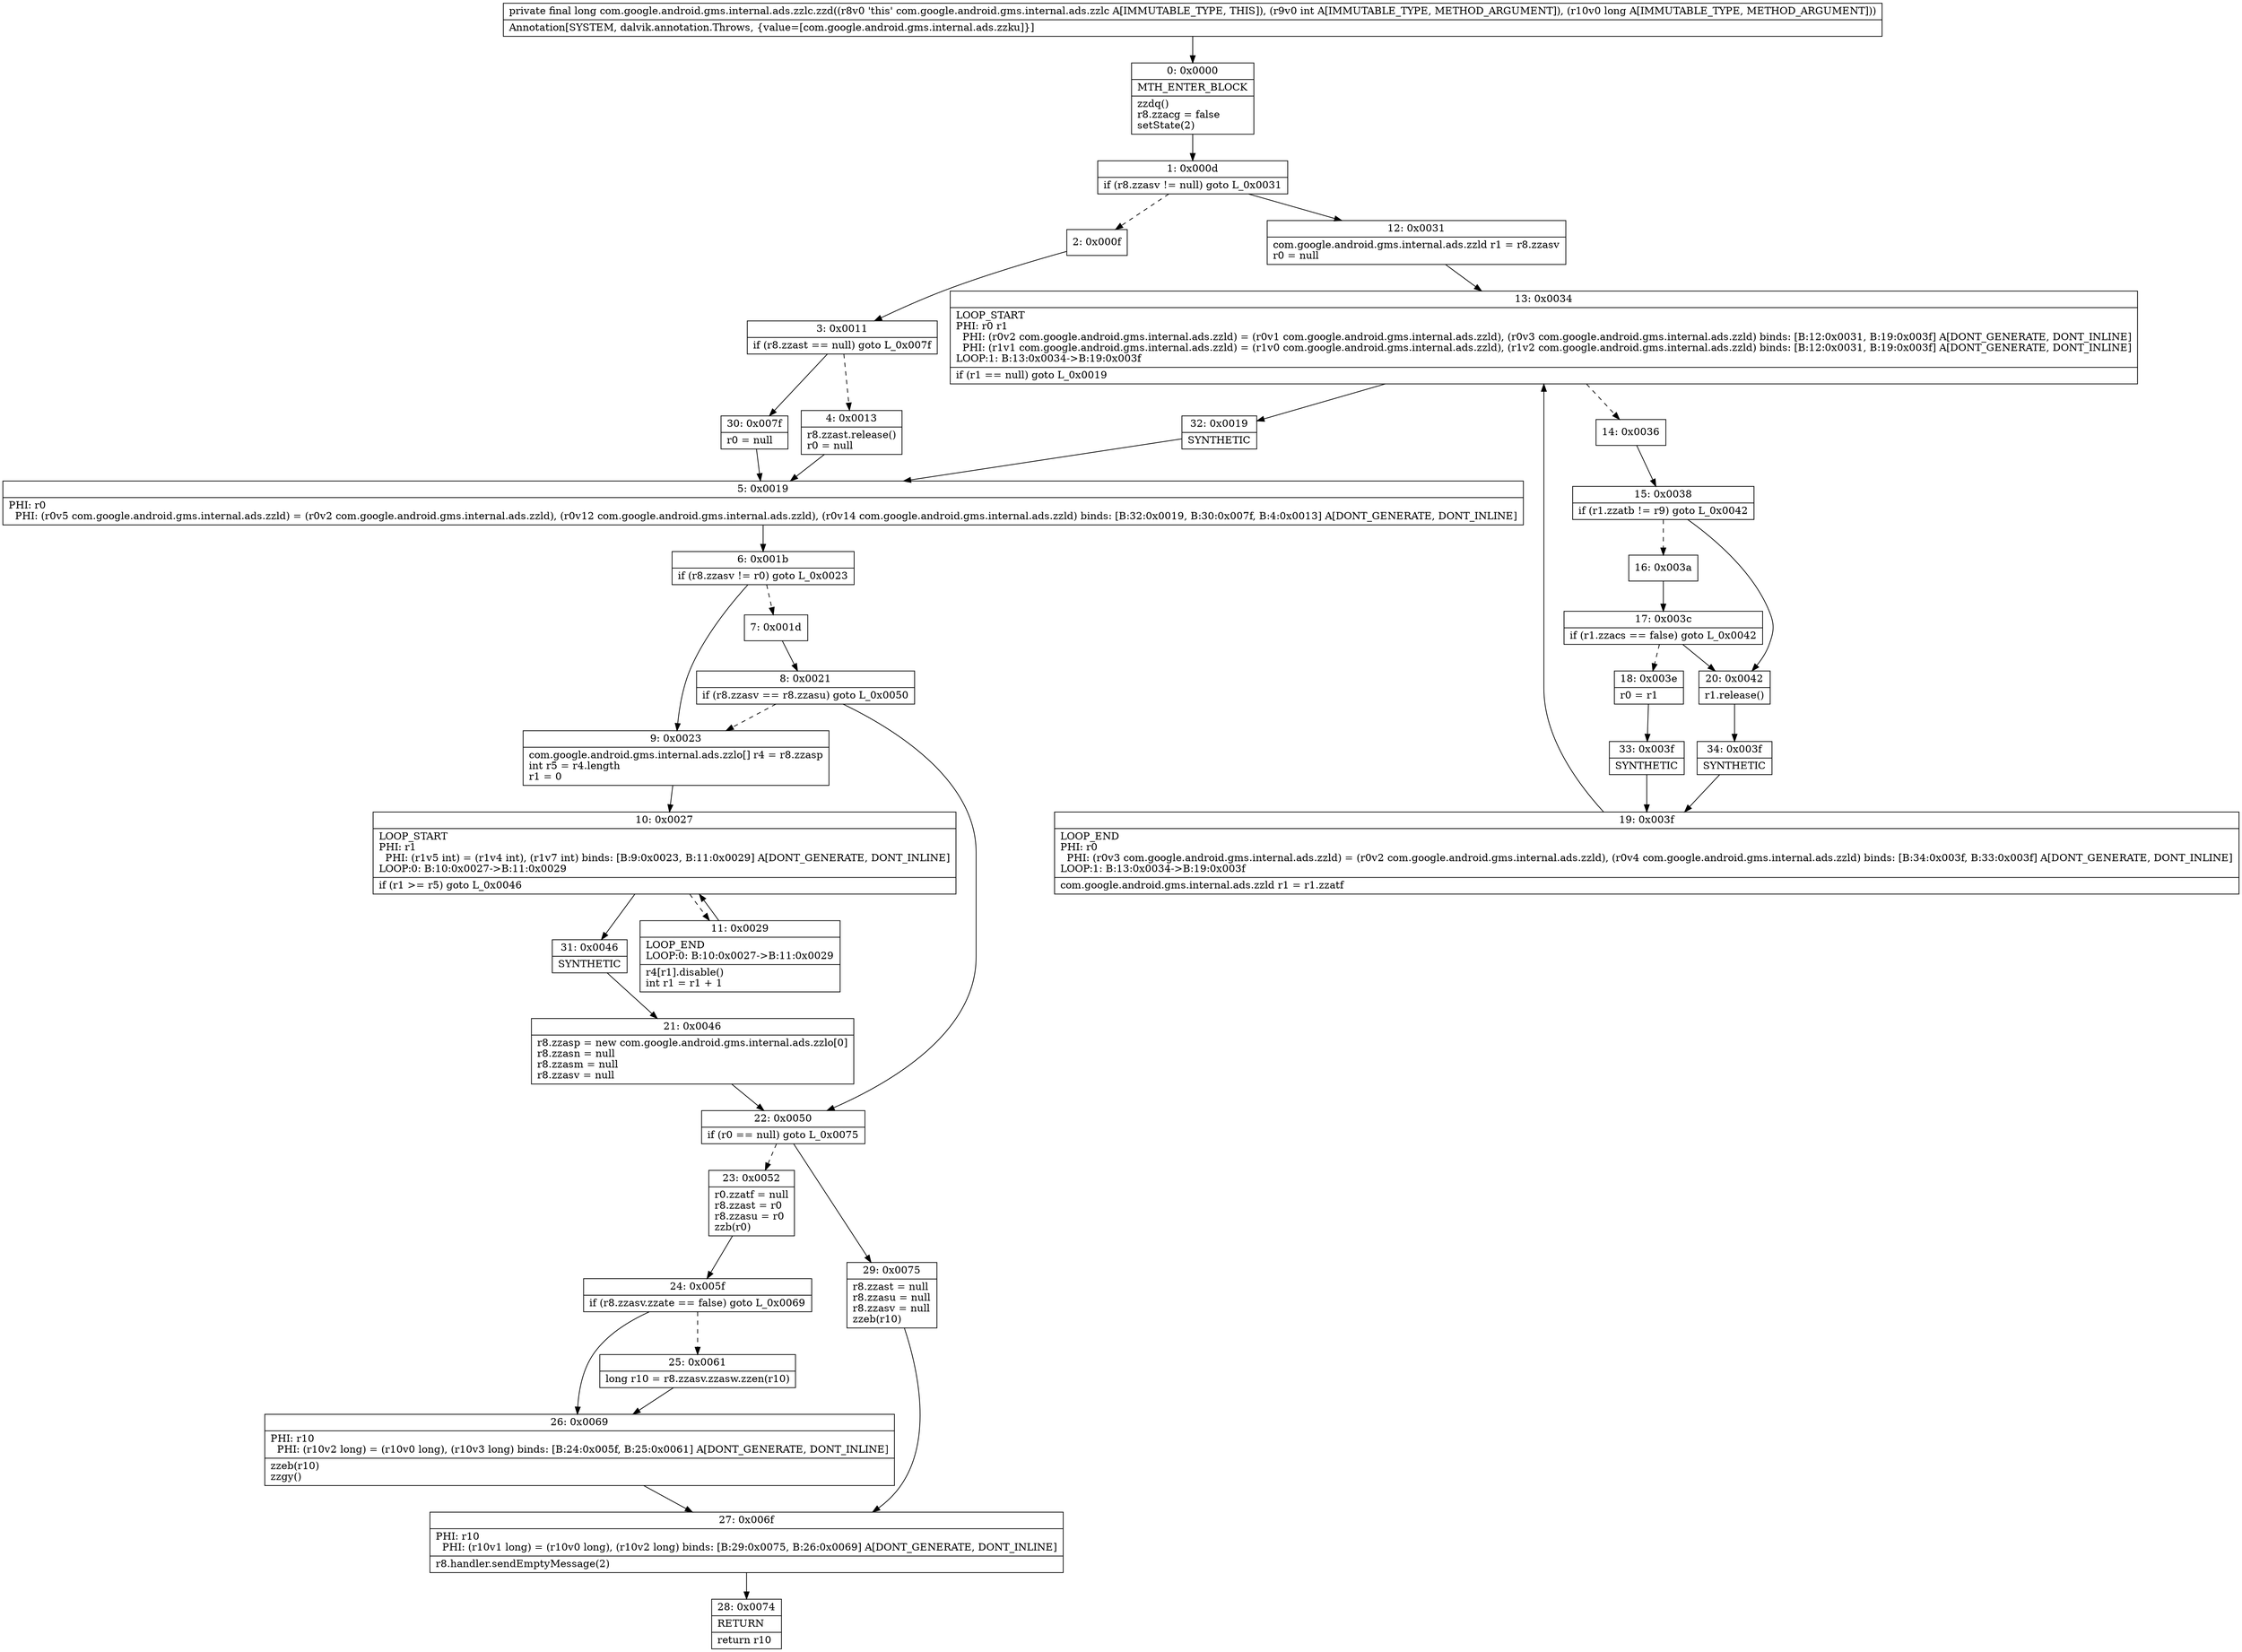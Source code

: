 digraph "CFG forcom.google.android.gms.internal.ads.zzlc.zzd(IJ)J" {
Node_0 [shape=record,label="{0\:\ 0x0000|MTH_ENTER_BLOCK\l|zzdq()\lr8.zzacg = false\lsetState(2)\l}"];
Node_1 [shape=record,label="{1\:\ 0x000d|if (r8.zzasv != null) goto L_0x0031\l}"];
Node_2 [shape=record,label="{2\:\ 0x000f}"];
Node_3 [shape=record,label="{3\:\ 0x0011|if (r8.zzast == null) goto L_0x007f\l}"];
Node_4 [shape=record,label="{4\:\ 0x0013|r8.zzast.release()\lr0 = null\l}"];
Node_5 [shape=record,label="{5\:\ 0x0019|PHI: r0 \l  PHI: (r0v5 com.google.android.gms.internal.ads.zzld) = (r0v2 com.google.android.gms.internal.ads.zzld), (r0v12 com.google.android.gms.internal.ads.zzld), (r0v14 com.google.android.gms.internal.ads.zzld) binds: [B:32:0x0019, B:30:0x007f, B:4:0x0013] A[DONT_GENERATE, DONT_INLINE]\l}"];
Node_6 [shape=record,label="{6\:\ 0x001b|if (r8.zzasv != r0) goto L_0x0023\l}"];
Node_7 [shape=record,label="{7\:\ 0x001d}"];
Node_8 [shape=record,label="{8\:\ 0x0021|if (r8.zzasv == r8.zzasu) goto L_0x0050\l}"];
Node_9 [shape=record,label="{9\:\ 0x0023|com.google.android.gms.internal.ads.zzlo[] r4 = r8.zzasp\lint r5 = r4.length\lr1 = 0\l}"];
Node_10 [shape=record,label="{10\:\ 0x0027|LOOP_START\lPHI: r1 \l  PHI: (r1v5 int) = (r1v4 int), (r1v7 int) binds: [B:9:0x0023, B:11:0x0029] A[DONT_GENERATE, DONT_INLINE]\lLOOP:0: B:10:0x0027\-\>B:11:0x0029\l|if (r1 \>= r5) goto L_0x0046\l}"];
Node_11 [shape=record,label="{11\:\ 0x0029|LOOP_END\lLOOP:0: B:10:0x0027\-\>B:11:0x0029\l|r4[r1].disable()\lint r1 = r1 + 1\l}"];
Node_12 [shape=record,label="{12\:\ 0x0031|com.google.android.gms.internal.ads.zzld r1 = r8.zzasv\lr0 = null\l}"];
Node_13 [shape=record,label="{13\:\ 0x0034|LOOP_START\lPHI: r0 r1 \l  PHI: (r0v2 com.google.android.gms.internal.ads.zzld) = (r0v1 com.google.android.gms.internal.ads.zzld), (r0v3 com.google.android.gms.internal.ads.zzld) binds: [B:12:0x0031, B:19:0x003f] A[DONT_GENERATE, DONT_INLINE]\l  PHI: (r1v1 com.google.android.gms.internal.ads.zzld) = (r1v0 com.google.android.gms.internal.ads.zzld), (r1v2 com.google.android.gms.internal.ads.zzld) binds: [B:12:0x0031, B:19:0x003f] A[DONT_GENERATE, DONT_INLINE]\lLOOP:1: B:13:0x0034\-\>B:19:0x003f\l|if (r1 == null) goto L_0x0019\l}"];
Node_14 [shape=record,label="{14\:\ 0x0036}"];
Node_15 [shape=record,label="{15\:\ 0x0038|if (r1.zzatb != r9) goto L_0x0042\l}"];
Node_16 [shape=record,label="{16\:\ 0x003a}"];
Node_17 [shape=record,label="{17\:\ 0x003c|if (r1.zzacs == false) goto L_0x0042\l}"];
Node_18 [shape=record,label="{18\:\ 0x003e|r0 = r1\l}"];
Node_19 [shape=record,label="{19\:\ 0x003f|LOOP_END\lPHI: r0 \l  PHI: (r0v3 com.google.android.gms.internal.ads.zzld) = (r0v2 com.google.android.gms.internal.ads.zzld), (r0v4 com.google.android.gms.internal.ads.zzld) binds: [B:34:0x003f, B:33:0x003f] A[DONT_GENERATE, DONT_INLINE]\lLOOP:1: B:13:0x0034\-\>B:19:0x003f\l|com.google.android.gms.internal.ads.zzld r1 = r1.zzatf\l}"];
Node_20 [shape=record,label="{20\:\ 0x0042|r1.release()\l}"];
Node_21 [shape=record,label="{21\:\ 0x0046|r8.zzasp = new com.google.android.gms.internal.ads.zzlo[0]\lr8.zzasn = null\lr8.zzasm = null\lr8.zzasv = null\l}"];
Node_22 [shape=record,label="{22\:\ 0x0050|if (r0 == null) goto L_0x0075\l}"];
Node_23 [shape=record,label="{23\:\ 0x0052|r0.zzatf = null\lr8.zzast = r0\lr8.zzasu = r0\lzzb(r0)\l}"];
Node_24 [shape=record,label="{24\:\ 0x005f|if (r8.zzasv.zzate == false) goto L_0x0069\l}"];
Node_25 [shape=record,label="{25\:\ 0x0061|long r10 = r8.zzasv.zzasw.zzen(r10)\l}"];
Node_26 [shape=record,label="{26\:\ 0x0069|PHI: r10 \l  PHI: (r10v2 long) = (r10v0 long), (r10v3 long) binds: [B:24:0x005f, B:25:0x0061] A[DONT_GENERATE, DONT_INLINE]\l|zzeb(r10)\lzzgy()\l}"];
Node_27 [shape=record,label="{27\:\ 0x006f|PHI: r10 \l  PHI: (r10v1 long) = (r10v0 long), (r10v2 long) binds: [B:29:0x0075, B:26:0x0069] A[DONT_GENERATE, DONT_INLINE]\l|r8.handler.sendEmptyMessage(2)\l}"];
Node_28 [shape=record,label="{28\:\ 0x0074|RETURN\l|return r10\l}"];
Node_29 [shape=record,label="{29\:\ 0x0075|r8.zzast = null\lr8.zzasu = null\lr8.zzasv = null\lzzeb(r10)\l}"];
Node_30 [shape=record,label="{30\:\ 0x007f|r0 = null\l}"];
Node_31 [shape=record,label="{31\:\ 0x0046|SYNTHETIC\l}"];
Node_32 [shape=record,label="{32\:\ 0x0019|SYNTHETIC\l}"];
Node_33 [shape=record,label="{33\:\ 0x003f|SYNTHETIC\l}"];
Node_34 [shape=record,label="{34\:\ 0x003f|SYNTHETIC\l}"];
MethodNode[shape=record,label="{private final long com.google.android.gms.internal.ads.zzlc.zzd((r8v0 'this' com.google.android.gms.internal.ads.zzlc A[IMMUTABLE_TYPE, THIS]), (r9v0 int A[IMMUTABLE_TYPE, METHOD_ARGUMENT]), (r10v0 long A[IMMUTABLE_TYPE, METHOD_ARGUMENT]))  | Annotation[SYSTEM, dalvik.annotation.Throws, \{value=[com.google.android.gms.internal.ads.zzku]\}]\l}"];
MethodNode -> Node_0;
Node_0 -> Node_1;
Node_1 -> Node_2[style=dashed];
Node_1 -> Node_12;
Node_2 -> Node_3;
Node_3 -> Node_4[style=dashed];
Node_3 -> Node_30;
Node_4 -> Node_5;
Node_5 -> Node_6;
Node_6 -> Node_7[style=dashed];
Node_6 -> Node_9;
Node_7 -> Node_8;
Node_8 -> Node_9[style=dashed];
Node_8 -> Node_22;
Node_9 -> Node_10;
Node_10 -> Node_11[style=dashed];
Node_10 -> Node_31;
Node_11 -> Node_10;
Node_12 -> Node_13;
Node_13 -> Node_14[style=dashed];
Node_13 -> Node_32;
Node_14 -> Node_15;
Node_15 -> Node_16[style=dashed];
Node_15 -> Node_20;
Node_16 -> Node_17;
Node_17 -> Node_18[style=dashed];
Node_17 -> Node_20;
Node_18 -> Node_33;
Node_19 -> Node_13;
Node_20 -> Node_34;
Node_21 -> Node_22;
Node_22 -> Node_23[style=dashed];
Node_22 -> Node_29;
Node_23 -> Node_24;
Node_24 -> Node_25[style=dashed];
Node_24 -> Node_26;
Node_25 -> Node_26;
Node_26 -> Node_27;
Node_27 -> Node_28;
Node_29 -> Node_27;
Node_30 -> Node_5;
Node_31 -> Node_21;
Node_32 -> Node_5;
Node_33 -> Node_19;
Node_34 -> Node_19;
}

